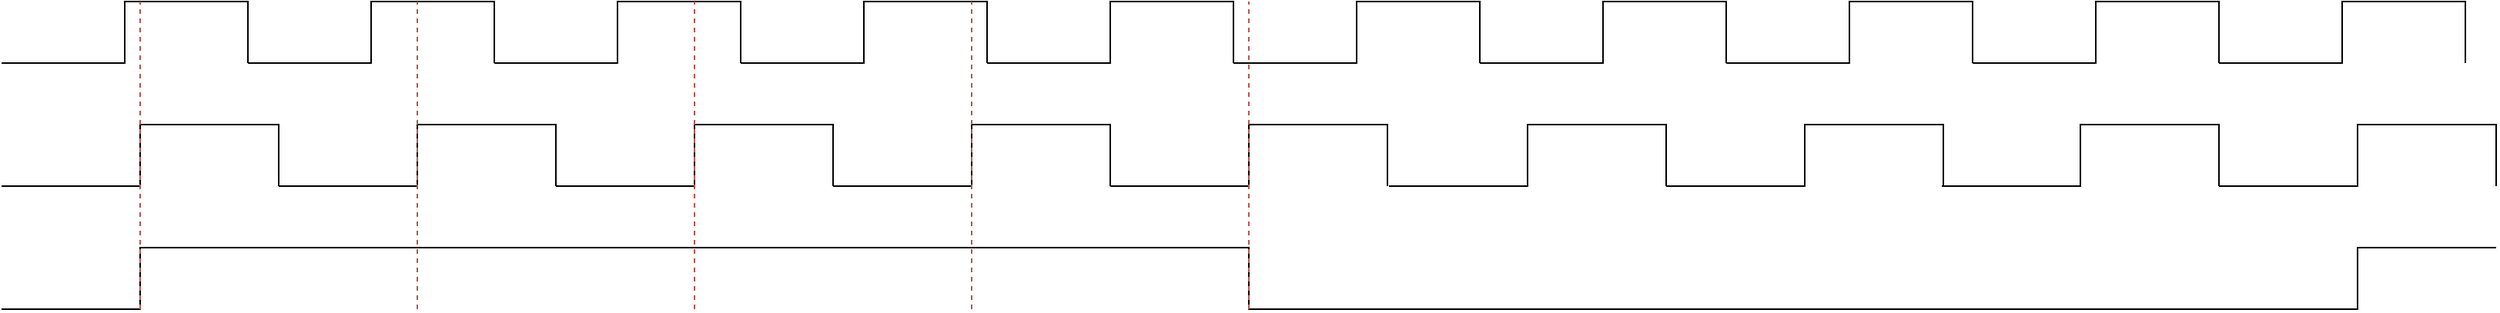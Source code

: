 <mxfile version="20.8.3" type="github"><diagram id="WDzS4ZiVjdlWBc4Naw3w" name="Seite-1"><mxGraphModel dx="1467" dy="807" grid="1" gridSize="10" guides="1" tooltips="1" connect="1" arrows="1" fold="1" page="1" pageScale="1" pageWidth="827" pageHeight="1169" math="0" shadow="0"><root><mxCell id="0"/><mxCell id="1" parent="0"/><mxCell id="kdA-taJ_aWkf9tYC6nDx-21" value="" style="endArrow=none;html=1;rounded=0;" edge="1" parent="1"><mxGeometry width="50" height="50" relative="1" as="geometry"><mxPoint x="160" y="200" as="sourcePoint"/><mxPoint x="320" y="200" as="targetPoint"/><Array as="points"><mxPoint x="240" y="200"/><mxPoint x="240" y="160"/><mxPoint x="320" y="160"/></Array></mxGeometry></mxCell><mxCell id="kdA-taJ_aWkf9tYC6nDx-22" value="" style="endArrow=none;html=1;rounded=0;" edge="1" parent="1"><mxGeometry width="50" height="50" relative="1" as="geometry"><mxPoint x="320" y="200" as="sourcePoint"/><mxPoint x="480" y="200" as="targetPoint"/><Array as="points"><mxPoint x="400" y="200"/><mxPoint x="400" y="160"/><mxPoint x="480" y="160"/></Array></mxGeometry></mxCell><mxCell id="kdA-taJ_aWkf9tYC6nDx-23" value="" style="endArrow=none;html=1;rounded=0;" edge="1" parent="1"><mxGeometry width="50" height="50" relative="1" as="geometry"><mxPoint x="480" y="200" as="sourcePoint"/><mxPoint x="640" y="200" as="targetPoint"/><Array as="points"><mxPoint x="560" y="200"/><mxPoint x="560" y="160"/><mxPoint x="640" y="160"/></Array></mxGeometry></mxCell><mxCell id="kdA-taJ_aWkf9tYC6nDx-24" value="" style="endArrow=none;html=1;rounded=0;" edge="1" parent="1"><mxGeometry width="50" height="50" relative="1" as="geometry"><mxPoint x="640" y="200" as="sourcePoint"/><mxPoint x="800" y="200" as="targetPoint"/><Array as="points"><mxPoint x="720" y="200"/><mxPoint x="720" y="160"/><mxPoint x="800" y="160"/></Array></mxGeometry></mxCell><mxCell id="kdA-taJ_aWkf9tYC6nDx-25" value="" style="endArrow=none;html=1;rounded=0;" edge="1" parent="1"><mxGeometry width="50" height="50" relative="1" as="geometry"><mxPoint x="800" y="200" as="sourcePoint"/><mxPoint x="960" y="200" as="targetPoint"/><Array as="points"><mxPoint x="880" y="200"/><mxPoint x="880" y="160"/><mxPoint x="960" y="160"/></Array></mxGeometry></mxCell><mxCell id="kdA-taJ_aWkf9tYC6nDx-31" value="" style="endArrow=none;html=1;rounded=0;" edge="1" parent="1"><mxGeometry width="50" height="50" relative="1" as="geometry"><mxPoint x="160" y="280" as="sourcePoint"/><mxPoint x="340" y="280" as="targetPoint"/><Array as="points"><mxPoint x="250" y="280"/><mxPoint x="250" y="240"/><mxPoint x="340" y="240"/></Array></mxGeometry></mxCell><mxCell id="kdA-taJ_aWkf9tYC6nDx-32" value="" style="endArrow=none;html=1;rounded=0;" edge="1" parent="1"><mxGeometry width="50" height="50" relative="1" as="geometry"><mxPoint x="340" y="280" as="sourcePoint"/><mxPoint x="520" y="280" as="targetPoint"/><Array as="points"><mxPoint x="430" y="280"/><mxPoint x="430" y="240"/><mxPoint x="520" y="240"/></Array></mxGeometry></mxCell><mxCell id="kdA-taJ_aWkf9tYC6nDx-33" value="" style="endArrow=none;html=1;rounded=0;" edge="1" parent="1"><mxGeometry width="50" height="50" relative="1" as="geometry"><mxPoint x="520" y="280" as="sourcePoint"/><mxPoint x="700" y="280" as="targetPoint"/><Array as="points"><mxPoint x="610" y="280"/><mxPoint x="610" y="240"/><mxPoint x="700" y="240"/></Array></mxGeometry></mxCell><mxCell id="kdA-taJ_aWkf9tYC6nDx-34" value="" style="endArrow=none;html=1;rounded=0;" edge="1" parent="1"><mxGeometry width="50" height="50" relative="1" as="geometry"><mxPoint x="700" y="280" as="sourcePoint"/><mxPoint x="880" y="280" as="targetPoint"/><Array as="points"><mxPoint x="790" y="280"/><mxPoint x="790" y="240"/><mxPoint x="880" y="240"/></Array></mxGeometry></mxCell><mxCell id="kdA-taJ_aWkf9tYC6nDx-35" value="" style="endArrow=none;html=1;rounded=0;" edge="1" parent="1"><mxGeometry width="50" height="50" relative="1" as="geometry"><mxPoint x="880" y="280" as="sourcePoint"/><mxPoint x="1060" y="280" as="targetPoint"/><Array as="points"><mxPoint x="970" y="280"/><mxPoint x="970" y="240"/><mxPoint x="1060" y="240"/></Array></mxGeometry></mxCell><mxCell id="kdA-taJ_aWkf9tYC6nDx-36" value="" style="endArrow=none;html=1;rounded=0;" edge="1" parent="1"><mxGeometry width="50" height="50" relative="1" as="geometry"><mxPoint x="960" y="200" as="sourcePoint"/><mxPoint x="1120" y="200" as="targetPoint"/><Array as="points"><mxPoint x="1040" y="200"/><mxPoint x="1040" y="160"/><mxPoint x="1120" y="160"/></Array></mxGeometry></mxCell><mxCell id="kdA-taJ_aWkf9tYC6nDx-37" value="" style="endArrow=none;html=1;rounded=0;" edge="1" parent="1"><mxGeometry width="50" height="50" relative="1" as="geometry"><mxPoint x="1120" y="200" as="sourcePoint"/><mxPoint x="1280" y="200" as="targetPoint"/><Array as="points"><mxPoint x="1200" y="200"/><mxPoint x="1200" y="160"/><mxPoint x="1280" y="160"/></Array></mxGeometry></mxCell><mxCell id="kdA-taJ_aWkf9tYC6nDx-38" value="" style="endArrow=none;html=1;rounded=0;" edge="1" parent="1"><mxGeometry width="50" height="50" relative="1" as="geometry"><mxPoint x="1280" y="200" as="sourcePoint"/><mxPoint x="1440" y="200" as="targetPoint"/><Array as="points"><mxPoint x="1360" y="200"/><mxPoint x="1360" y="160"/><mxPoint x="1440" y="160"/></Array></mxGeometry></mxCell><mxCell id="kdA-taJ_aWkf9tYC6nDx-39" value="" style="endArrow=none;html=1;rounded=0;" edge="1" parent="1"><mxGeometry width="50" height="50" relative="1" as="geometry"><mxPoint x="1440" y="200" as="sourcePoint"/><mxPoint x="1600" y="200" as="targetPoint"/><Array as="points"><mxPoint x="1520" y="200"/><mxPoint x="1520" y="160"/><mxPoint x="1600" y="160"/></Array></mxGeometry></mxCell><mxCell id="kdA-taJ_aWkf9tYC6nDx-44" value="" style="endArrow=none;html=1;rounded=0;" edge="1" parent="1"><mxGeometry width="50" height="50" relative="1" as="geometry"><mxPoint x="1061" y="280" as="sourcePoint"/><mxPoint x="1241" y="280" as="targetPoint"/><Array as="points"><mxPoint x="1151" y="280"/><mxPoint x="1151" y="240"/><mxPoint x="1241" y="240"/></Array></mxGeometry></mxCell><mxCell id="kdA-taJ_aWkf9tYC6nDx-45" value="" style="endArrow=none;html=1;rounded=0;" edge="1" parent="1"><mxGeometry width="50" height="50" relative="1" as="geometry"><mxPoint x="1241" y="280" as="sourcePoint"/><mxPoint x="1421" y="280" as="targetPoint"/><Array as="points"><mxPoint x="1331" y="280"/><mxPoint x="1331" y="240"/><mxPoint x="1421" y="240"/></Array></mxGeometry></mxCell><mxCell id="kdA-taJ_aWkf9tYC6nDx-46" value="" style="endArrow=none;html=1;rounded=0;" edge="1" parent="1"><mxGeometry width="50" height="50" relative="1" as="geometry"><mxPoint x="1420" y="280" as="sourcePoint"/><mxPoint x="1600" y="280" as="targetPoint"/><Array as="points"><mxPoint x="1510" y="280"/><mxPoint x="1510" y="240"/><mxPoint x="1600" y="240"/></Array></mxGeometry></mxCell><mxCell id="kdA-taJ_aWkf9tYC6nDx-47" value="" style="endArrow=none;html=1;rounded=0;" edge="1" parent="1"><mxGeometry width="50" height="50" relative="1" as="geometry"><mxPoint x="160" y="360" as="sourcePoint"/><mxPoint x="1780" y="320" as="targetPoint"/><Array as="points"><mxPoint x="250" y="360"/><mxPoint x="250" y="320"/><mxPoint x="970" y="320"/><mxPoint x="970" y="360"/><mxPoint x="1690" y="360"/><mxPoint x="1690" y="320"/></Array></mxGeometry></mxCell><mxCell id="kdA-taJ_aWkf9tYC6nDx-48" value="" style="endArrow=none;dashed=1;html=1;rounded=0;fillColor=#f8cecc;strokeColor=#b85450;" edge="1" parent="1"><mxGeometry width="50" height="50" relative="1" as="geometry"><mxPoint x="250" y="360" as="sourcePoint"/><mxPoint x="250" y="160" as="targetPoint"/></mxGeometry></mxCell><mxCell id="kdA-taJ_aWkf9tYC6nDx-49" value="" style="endArrow=none;html=1;rounded=0;" edge="1" parent="1"><mxGeometry width="50" height="50" relative="1" as="geometry"><mxPoint x="1600" y="200" as="sourcePoint"/><mxPoint x="1760" y="200" as="targetPoint"/><Array as="points"><mxPoint x="1680" y="200"/><mxPoint x="1680" y="160"/><mxPoint x="1760" y="160"/></Array></mxGeometry></mxCell><mxCell id="kdA-taJ_aWkf9tYC6nDx-50" value="" style="endArrow=none;html=1;rounded=0;" edge="1" parent="1"><mxGeometry width="50" height="50" relative="1" as="geometry"><mxPoint x="1600" y="280" as="sourcePoint"/><mxPoint x="1780" y="280" as="targetPoint"/><Array as="points"><mxPoint x="1690" y="280"/><mxPoint x="1690" y="240"/><mxPoint x="1780" y="240"/></Array></mxGeometry></mxCell><mxCell id="kdA-taJ_aWkf9tYC6nDx-51" value="" style="endArrow=none;dashed=1;html=1;rounded=0;fillColor=#f8cecc;strokeColor=#b85450;" edge="1" parent="1"><mxGeometry width="50" height="50" relative="1" as="geometry"><mxPoint x="430" y="360" as="sourcePoint"/><mxPoint x="430" y="160" as="targetPoint"/></mxGeometry></mxCell><mxCell id="kdA-taJ_aWkf9tYC6nDx-52" value="" style="endArrow=none;dashed=1;html=1;rounded=0;fillColor=#f8cecc;strokeColor=#b85450;" edge="1" parent="1"><mxGeometry width="50" height="50" relative="1" as="geometry"><mxPoint x="610" y="360" as="sourcePoint"/><mxPoint x="610" y="160" as="targetPoint"/></mxGeometry></mxCell><mxCell id="kdA-taJ_aWkf9tYC6nDx-53" value="" style="endArrow=none;dashed=1;html=1;rounded=0;fillColor=#f8cecc;strokeColor=#b85450;" edge="1" parent="1"><mxGeometry width="50" height="50" relative="1" as="geometry"><mxPoint x="790" y="360" as="sourcePoint"/><mxPoint x="790" y="160" as="targetPoint"/></mxGeometry></mxCell><mxCell id="kdA-taJ_aWkf9tYC6nDx-54" value="" style="endArrow=none;dashed=1;html=1;rounded=0;fillColor=#f8cecc;strokeColor=#b85450;" edge="1" parent="1"><mxGeometry width="50" height="50" relative="1" as="geometry"><mxPoint x="970" y="360" as="sourcePoint"/><mxPoint x="970" y="160" as="targetPoint"/></mxGeometry></mxCell></root></mxGraphModel></diagram></mxfile>